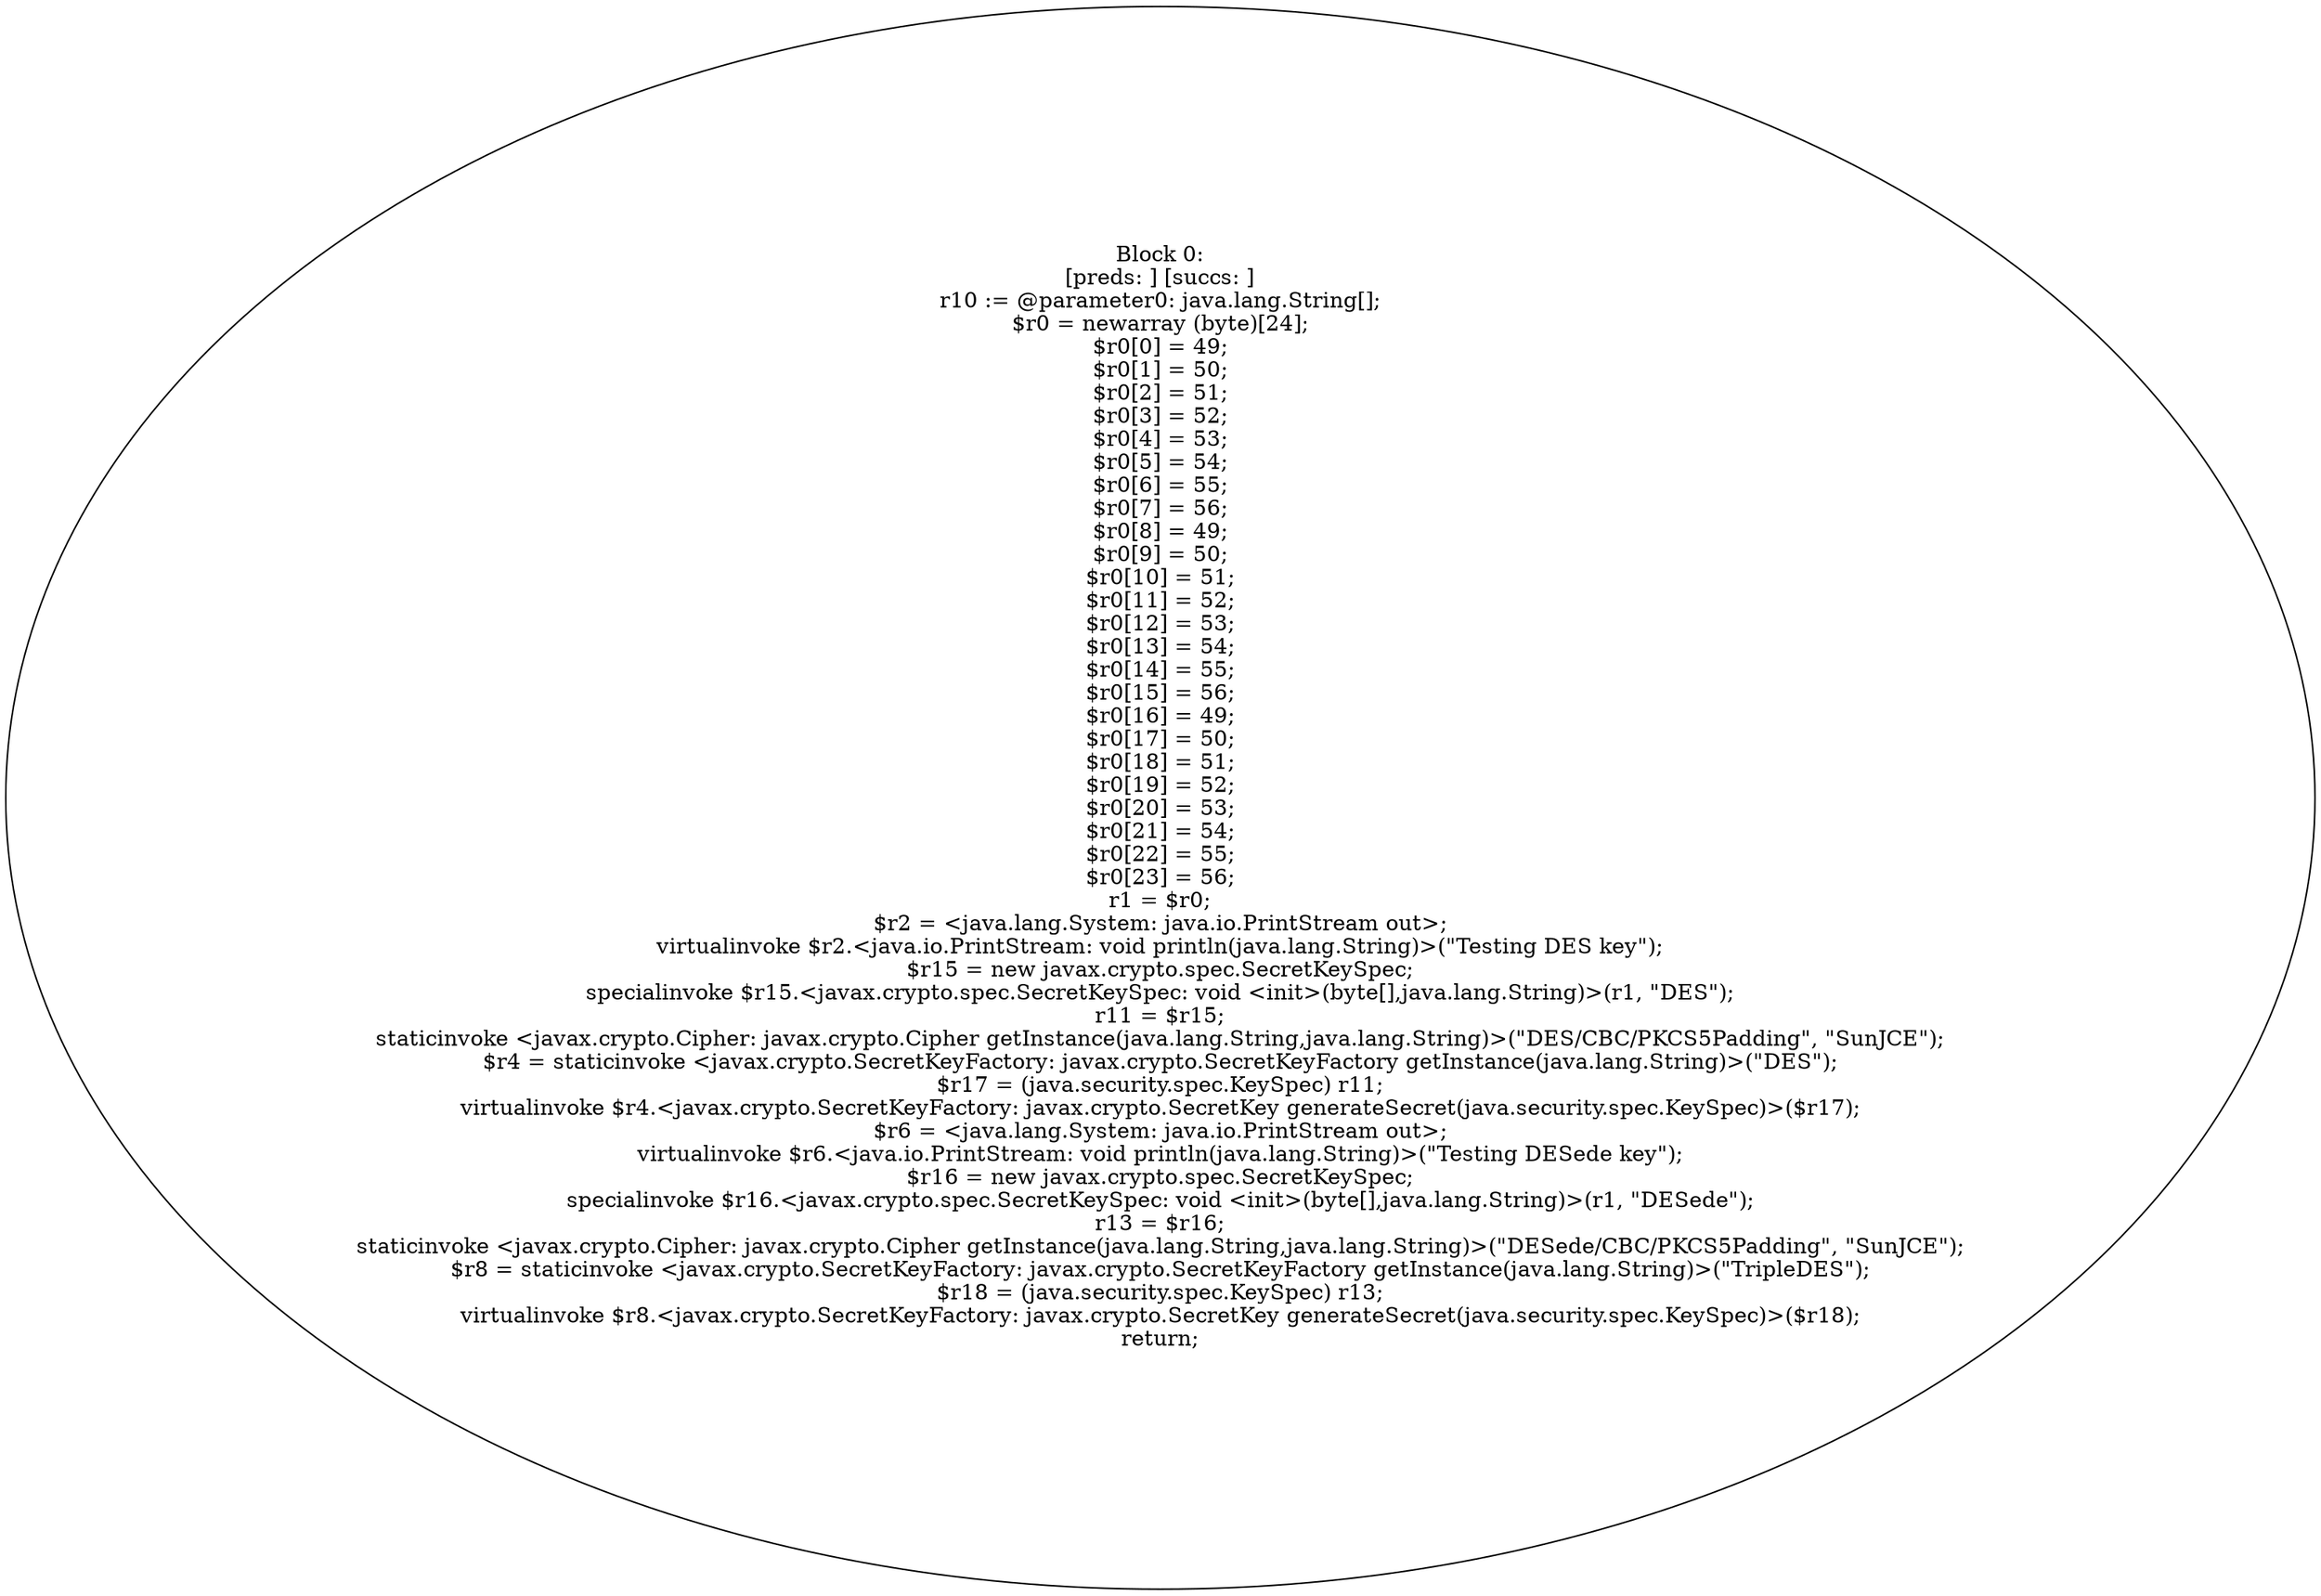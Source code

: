 digraph "unitGraph" {
    "Block 0:
[preds: ] [succs: ]
r10 := @parameter0: java.lang.String[];
$r0 = newarray (byte)[24];
$r0[0] = 49;
$r0[1] = 50;
$r0[2] = 51;
$r0[3] = 52;
$r0[4] = 53;
$r0[5] = 54;
$r0[6] = 55;
$r0[7] = 56;
$r0[8] = 49;
$r0[9] = 50;
$r0[10] = 51;
$r0[11] = 52;
$r0[12] = 53;
$r0[13] = 54;
$r0[14] = 55;
$r0[15] = 56;
$r0[16] = 49;
$r0[17] = 50;
$r0[18] = 51;
$r0[19] = 52;
$r0[20] = 53;
$r0[21] = 54;
$r0[22] = 55;
$r0[23] = 56;
r1 = $r0;
$r2 = <java.lang.System: java.io.PrintStream out>;
virtualinvoke $r2.<java.io.PrintStream: void println(java.lang.String)>(\"Testing DES key\");
$r15 = new javax.crypto.spec.SecretKeySpec;
specialinvoke $r15.<javax.crypto.spec.SecretKeySpec: void <init>(byte[],java.lang.String)>(r1, \"DES\");
r11 = $r15;
staticinvoke <javax.crypto.Cipher: javax.crypto.Cipher getInstance(java.lang.String,java.lang.String)>(\"DES/CBC/PKCS5Padding\", \"SunJCE\");
$r4 = staticinvoke <javax.crypto.SecretKeyFactory: javax.crypto.SecretKeyFactory getInstance(java.lang.String)>(\"DES\");
$r17 = (java.security.spec.KeySpec) r11;
virtualinvoke $r4.<javax.crypto.SecretKeyFactory: javax.crypto.SecretKey generateSecret(java.security.spec.KeySpec)>($r17);
$r6 = <java.lang.System: java.io.PrintStream out>;
virtualinvoke $r6.<java.io.PrintStream: void println(java.lang.String)>(\"Testing DESede key\");
$r16 = new javax.crypto.spec.SecretKeySpec;
specialinvoke $r16.<javax.crypto.spec.SecretKeySpec: void <init>(byte[],java.lang.String)>(r1, \"DESede\");
r13 = $r16;
staticinvoke <javax.crypto.Cipher: javax.crypto.Cipher getInstance(java.lang.String,java.lang.String)>(\"DESede/CBC/PKCS5Padding\", \"SunJCE\");
$r8 = staticinvoke <javax.crypto.SecretKeyFactory: javax.crypto.SecretKeyFactory getInstance(java.lang.String)>(\"TripleDES\");
$r18 = (java.security.spec.KeySpec) r13;
virtualinvoke $r8.<javax.crypto.SecretKeyFactory: javax.crypto.SecretKey generateSecret(java.security.spec.KeySpec)>($r18);
return;
"
}
